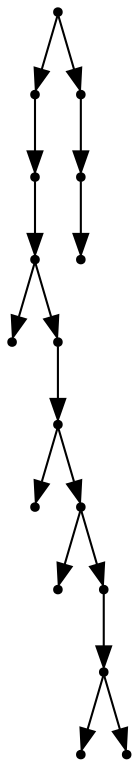 digraph {
  16 [shape=point];
  12 [shape=point];
  11 [shape=point];
  10 [shape=point];
  0 [shape=point];
  9 [shape=point];
  8 [shape=point];
  1 [shape=point];
  7 [shape=point];
  2 [shape=point];
  6 [shape=point];
  5 [shape=point];
  3 [shape=point];
  4 [shape=point];
  15 [shape=point];
  14 [shape=point];
  13 [shape=point];
16 -> 12;
12 -> 11;
11 -> 10;
10 -> 0;
10 -> 9;
9 -> 8;
8 -> 1;
8 -> 7;
7 -> 2;
7 -> 6;
6 -> 5;
5 -> 3;
5 -> 4;
16 -> 15;
15 -> 14;
14 -> 13;
}
